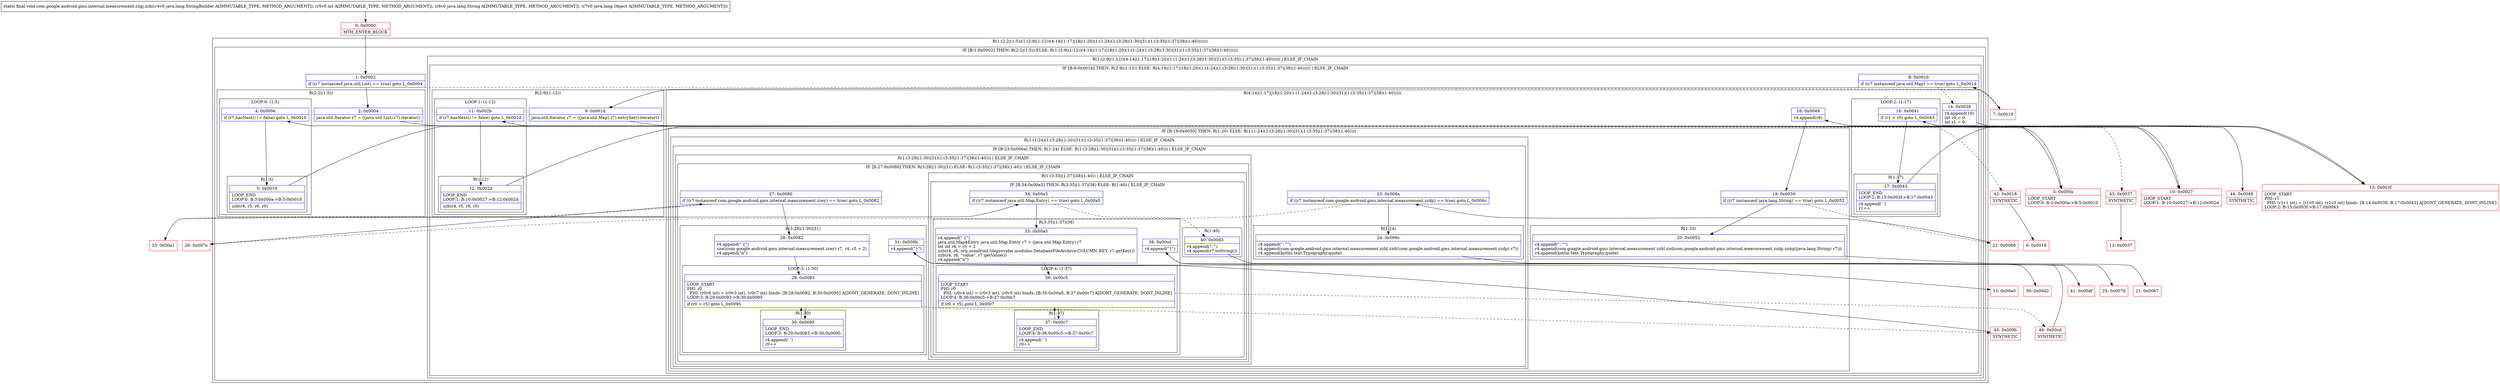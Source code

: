 digraph "CFG forcom.google.android.gms.internal.measurement.zzgj.zzb(Ljava\/lang\/StringBuilder;ILjava\/lang\/String;Ljava\/lang\/Object;)V" {
subgraph cluster_Region_1127879977 {
label = "R(1:(2:2|(1:5))(1:(2:9|(1:12))(4:14|(1:17)|18|(1:20)(1:(1:24)(1:(3:28|(1:30)|31)(1:(3:35|(1:37)|38)(1:40)))))))";
node [shape=record,color=blue];
subgraph cluster_IfRegion_1154463952 {
label = "IF [B:1:0x0002] THEN: R(2:2|(1:5)) ELSE: R(1:(2:9|(1:12))(4:14|(1:17)|18|(1:20)(1:(1:24)(1:(3:28|(1:30)|31)(1:(3:35|(1:37)|38)(1:40))))))";
node [shape=record,color=blue];
Node_1 [shape=record,label="{1\:\ 0x0002|if ((r7 instanceof java.util.List) == true) goto L_0x0004\l}"];
subgraph cluster_Region_1842065155 {
label = "R(2:2|(1:5))";
node [shape=record,color=blue];
Node_2 [shape=record,label="{2\:\ 0x0004|java.util.Iterator r7 = ((java.util.List) r7).iterator()\l}"];
subgraph cluster_LoopRegion_862927960 {
label = "LOOP:0: (1:5)";
node [shape=record,color=blue];
Node_4 [shape=record,label="{4\:\ 0x000e|if (r7.hasNext() != false) goto L_0x0010\l}"];
subgraph cluster_Region_544203841 {
label = "R(1:5)";
node [shape=record,color=blue];
Node_5 [shape=record,label="{5\:\ 0x0010|LOOP_END\lLOOP:0: B:3:0x000a\-\>B:5:0x0010\l|zzb(r4, r5, r6, r0)\l}"];
}
}
}
subgraph cluster_Region_425709988 {
label = "R(1:(2:9|(1:12))(4:14|(1:17)|18|(1:20)(1:(1:24)(1:(3:28|(1:30)|31)(1:(3:35|(1:37)|38)(1:40)))))) | ELSE_IF_CHAIN\l";
node [shape=record,color=blue];
subgraph cluster_IfRegion_702338619 {
label = "IF [B:8:0x001b] THEN: R(2:9|(1:12)) ELSE: R(4:14|(1:17)|18|(1:20)(1:(1:24)(1:(3:28|(1:30)|31)(1:(3:35|(1:37)|38)(1:40))))) | ELSE_IF_CHAIN\l";
node [shape=record,color=blue];
Node_8 [shape=record,label="{8\:\ 0x001b|if ((r7 instanceof java.util.Map) == true) goto L_0x001d\l}"];
subgraph cluster_Region_1671144100 {
label = "R(2:9|(1:12))";
node [shape=record,color=blue];
Node_9 [shape=record,label="{9\:\ 0x001d|java.util.Iterator r7 = ((java.util.Map) r7).entrySet().iterator()\l}"];
subgraph cluster_LoopRegion_1015619450 {
label = "LOOP:1: (1:12)";
node [shape=record,color=blue];
Node_11 [shape=record,label="{11\:\ 0x002b|if (r7.hasNext() != false) goto L_0x002d\l}"];
subgraph cluster_Region_1539058622 {
label = "R(1:12)";
node [shape=record,color=blue];
Node_12 [shape=record,label="{12\:\ 0x002d|LOOP_END\lLOOP:1: B:10:0x0027\-\>B:12:0x002d\l|zzb(r4, r5, r6, r0)\l}"];
}
}
}
subgraph cluster_Region_518536033 {
label = "R(4:14|(1:17)|18|(1:20)(1:(1:24)(1:(3:28|(1:30)|31)(1:(3:35|(1:37)|38)(1:40)))))";
node [shape=record,color=blue];
Node_14 [shape=record,label="{14\:\ 0x0038|r4.append(10)\lint r0 = 0\lint r1 = 0\l}"];
subgraph cluster_LoopRegion_2045181622 {
label = "LOOP:2: (1:17)";
node [shape=record,color=blue];
Node_16 [shape=record,label="{16\:\ 0x0041|if (r1 \< r5) goto L_0x0043\l}"];
subgraph cluster_Region_1742523872 {
label = "R(1:17)";
node [shape=record,color=blue];
Node_17 [shape=record,label="{17\:\ 0x0043|LOOP_END\lLOOP:2: B:15:0x003f\-\>B:17:0x0043\l|r4.append(' ')\lr1++\l}"];
}
}
Node_18 [shape=record,label="{18\:\ 0x0049|r4.append(r6)\l}"];
subgraph cluster_IfRegion_337527804 {
label = "IF [B:19:0x0050] THEN: R(1:20) ELSE: R(1:(1:24)(1:(3:28|(1:30)|31)(1:(3:35|(1:37)|38)(1:40))))";
node [shape=record,color=blue];
Node_19 [shape=record,label="{19\:\ 0x0050|if ((r7 instanceof java.lang.String) == true) goto L_0x0052\l}"];
subgraph cluster_Region_716070233 {
label = "R(1:20)";
node [shape=record,color=blue];
Node_20 [shape=record,label="{20\:\ 0x0052|r4.append(\": \"\")\lr4.append(com.google.android.gms.internal.measurement.zzhl.zzd(com.google.android.gms.internal.measurement.zzdp.zzdq((java.lang.String) r7)))\lr4.append(kotlin.text.Typography.quote)\l}"];
}
subgraph cluster_Region_1579742649 {
label = "R(1:(1:24)(1:(3:28|(1:30)|31)(1:(3:35|(1:37)|38)(1:40)))) | ELSE_IF_CHAIN\l";
node [shape=record,color=blue];
subgraph cluster_IfRegion_1685308441 {
label = "IF [B:23:0x006a] THEN: R(1:24) ELSE: R(1:(3:28|(1:30)|31)(1:(3:35|(1:37)|38)(1:40))) | ELSE_IF_CHAIN\l";
node [shape=record,color=blue];
Node_23 [shape=record,label="{23\:\ 0x006a|if ((r7 instanceof com.google.android.gms.internal.measurement.zzdp) == true) goto L_0x006c\l}"];
subgraph cluster_Region_34896584 {
label = "R(1:24)";
node [shape=record,color=blue];
Node_24 [shape=record,label="{24\:\ 0x006c|r4.append(\": \"\")\lr4.append(com.google.android.gms.internal.measurement.zzhl.zzd((com.google.android.gms.internal.measurement.zzdp) r7))\lr4.append(kotlin.text.Typography.quote)\l}"];
}
subgraph cluster_Region_1518910278 {
label = "R(1:(3:28|(1:30)|31)(1:(3:35|(1:37)|38)(1:40))) | ELSE_IF_CHAIN\l";
node [shape=record,color=blue];
subgraph cluster_IfRegion_1125386387 {
label = "IF [B:27:0x0080] THEN: R(3:28|(1:30)|31) ELSE: R(1:(3:35|(1:37)|38)(1:40)) | ELSE_IF_CHAIN\l";
node [shape=record,color=blue];
Node_27 [shape=record,label="{27\:\ 0x0080|if ((r7 instanceof com.google.android.gms.internal.measurement.zzey) == true) goto L_0x0082\l}"];
subgraph cluster_Region_960323556 {
label = "R(3:28|(1:30)|31)";
node [shape=record,color=blue];
Node_28 [shape=record,label="{28\:\ 0x0082|r4.append(\" \{\")\lzza((com.google.android.gms.internal.measurement.zzey) r7, r4, r5 + 2)\lr4.append(\"n\")\l}"];
subgraph cluster_LoopRegion_1623122766 {
label = "LOOP:3: (1:30)";
node [shape=record,color=blue];
Node_29 [shape=record,label="{29\:\ 0x0093|LOOP_START\lPHI: r0 \l  PHI: (r0v6 int) = (r0v3 int), (r0v7 int) binds: [B:28:0x0082, B:30:0x0095] A[DONT_GENERATE, DONT_INLINE]\lLOOP:3: B:29:0x0093\-\>B:30:0x0095\l|if (r0 \< r5) goto L_0x0095\l}"];
subgraph cluster_Region_652679266 {
label = "R(1:30)";
node [shape=record,color=blue];
Node_30 [shape=record,label="{30\:\ 0x0095|LOOP_END\lLOOP:3: B:29:0x0093\-\>B:30:0x0095\l|r4.append(' ')\lr0++\l}"];
}
}
Node_31 [shape=record,label="{31\:\ 0x009b|r4.append(\"\}\")\l}"];
}
subgraph cluster_Region_417243185 {
label = "R(1:(3:35|(1:37)|38)(1:40)) | ELSE_IF_CHAIN\l";
node [shape=record,color=blue];
subgraph cluster_IfRegion_127105767 {
label = "IF [B:34:0x00a3] THEN: R(3:35|(1:37)|38) ELSE: R(1:40) | ELSE_IF_CHAIN\l";
node [shape=record,color=blue];
Node_34 [shape=record,label="{34\:\ 0x00a3|if ((r7 instanceof java.util.Map.Entry) == true) goto L_0x00a5\l}"];
subgraph cluster_Region_1333915689 {
label = "R(3:35|(1:37)|38)";
node [shape=record,color=blue];
Node_35 [shape=record,label="{35\:\ 0x00a5|r4.append(\" \{\")\ljava.util.Map$Entry java.util.Map.Entry r7 = (java.util.Map.Entry) r7\lint int r6 = r5 + 2\lzzb(r4, r6, org.osmdroid.tileprovider.modules.DatabaseFileArchive.COLUMN_KEY, r7.getKey())\lzzb(r4, r6, \"value\", r7.getValue())\lr4.append(\"n\")\l}"];
subgraph cluster_LoopRegion_1070785766 {
label = "LOOP:4: (1:37)";
node [shape=record,color=blue];
Node_36 [shape=record,label="{36\:\ 0x00c5|LOOP_START\lPHI: r0 \l  PHI: (r0v4 int) = (r0v3 int), (r0v5 int) binds: [B:35:0x00a5, B:37:0x00c7] A[DONT_GENERATE, DONT_INLINE]\lLOOP:4: B:36:0x00c5\-\>B:37:0x00c7\l|if (r0 \< r5) goto L_0x00c7\l}"];
subgraph cluster_Region_411052095 {
label = "R(1:37)";
node [shape=record,color=blue];
Node_37 [shape=record,label="{37\:\ 0x00c7|LOOP_END\lLOOP:4: B:36:0x00c5\-\>B:37:0x00c7\l|r4.append(' ')\lr0++\l}"];
}
}
Node_38 [shape=record,label="{38\:\ 0x00cd|r4.append(\"\}\")\l}"];
}
subgraph cluster_Region_1679866390 {
label = "R(1:40)";
node [shape=record,color=blue];
Node_40 [shape=record,label="{40\:\ 0x00d3|r4.append(\": \")\lr4.append(r7.toString())\l}"];
}
}
}
}
}
}
}
}
}
}
}
}
}
Node_0 [shape=record,color=red,label="{0\:\ 0x0000|MTH_ENTER_BLOCK\l}"];
Node_3 [shape=record,color=red,label="{3\:\ 0x000a|LOOP_START\lLOOP:0: B:3:0x000a\-\>B:5:0x0010\l}"];
Node_6 [shape=record,color=red,label="{6\:\ 0x0018}"];
Node_7 [shape=record,color=red,label="{7\:\ 0x0019}"];
Node_10 [shape=record,color=red,label="{10\:\ 0x0027|LOOP_START\lLOOP:1: B:10:0x0027\-\>B:12:0x002d\l}"];
Node_13 [shape=record,color=red,label="{13\:\ 0x0037}"];
Node_15 [shape=record,color=red,label="{15\:\ 0x003f|LOOP_START\lPHI: r1 \l  PHI: (r1v1 int) = (r1v0 int), (r1v5 int) binds: [B:14:0x0038, B:17:0x0043] A[DONT_GENERATE, DONT_INLINE]\lLOOP:2: B:15:0x003f\-\>B:17:0x0043\l}"];
Node_21 [shape=record,color=red,label="{21\:\ 0x0067}"];
Node_22 [shape=record,color=red,label="{22\:\ 0x0068}"];
Node_25 [shape=record,color=red,label="{25\:\ 0x007d}"];
Node_26 [shape=record,color=red,label="{26\:\ 0x007e}"];
Node_32 [shape=record,color=red,label="{32\:\ 0x00a0}"];
Node_33 [shape=record,color=red,label="{33\:\ 0x00a1}"];
Node_39 [shape=record,color=red,label="{39\:\ 0x00d2}"];
Node_41 [shape=record,color=red,label="{41\:\ 0x00df}"];
Node_42 [shape=record,color=red,label="{42\:\ 0x0018|SYNTHETIC\l}"];
Node_43 [shape=record,color=red,label="{43\:\ 0x0037|SYNTHETIC\l}"];
Node_44 [shape=record,color=red,label="{44\:\ 0x0049|SYNTHETIC\l}"];
Node_45 [shape=record,color=red,label="{45\:\ 0x009b|SYNTHETIC\l}"];
Node_46 [shape=record,color=red,label="{46\:\ 0x00cd|SYNTHETIC\l}"];
MethodNode[shape=record,label="{static final void com.google.android.gms.internal.measurement.zzgj.zzb((r4v0 java.lang.StringBuilder A[IMMUTABLE_TYPE, METHOD_ARGUMENT]), (r5v0 int A[IMMUTABLE_TYPE, METHOD_ARGUMENT]), (r6v0 java.lang.String A[IMMUTABLE_TYPE, METHOD_ARGUMENT]), (r7v0 java.lang.Object A[IMMUTABLE_TYPE, METHOD_ARGUMENT])) }"];
MethodNode -> Node_0;
Node_1 -> Node_2;
Node_1 -> Node_7[style=dashed];
Node_2 -> Node_3;
Node_4 -> Node_5;
Node_4 -> Node_42[style=dashed];
Node_5 -> Node_3;
Node_8 -> Node_9;
Node_8 -> Node_14[style=dashed];
Node_9 -> Node_10;
Node_11 -> Node_12;
Node_11 -> Node_43[style=dashed];
Node_12 -> Node_10;
Node_14 -> Node_15;
Node_16 -> Node_17;
Node_16 -> Node_44[style=dashed];
Node_17 -> Node_15;
Node_18 -> Node_19;
Node_19 -> Node_20;
Node_19 -> Node_22[style=dashed];
Node_20 -> Node_21;
Node_23 -> Node_24;
Node_23 -> Node_26[style=dashed];
Node_24 -> Node_25;
Node_27 -> Node_28;
Node_27 -> Node_33[style=dashed];
Node_28 -> Node_29;
Node_29 -> Node_30;
Node_29 -> Node_45[style=dashed];
Node_30 -> Node_29;
Node_31 -> Node_32;
Node_34 -> Node_35;
Node_34 -> Node_40[style=dashed];
Node_35 -> Node_36;
Node_36 -> Node_37;
Node_36 -> Node_46[style=dashed];
Node_37 -> Node_36;
Node_38 -> Node_39;
Node_40 -> Node_41;
Node_0 -> Node_1;
Node_3 -> Node_4;
Node_7 -> Node_8;
Node_10 -> Node_11;
Node_15 -> Node_16;
Node_22 -> Node_23;
Node_26 -> Node_27;
Node_33 -> Node_34;
Node_42 -> Node_6;
Node_43 -> Node_13;
Node_44 -> Node_18;
Node_45 -> Node_31;
Node_46 -> Node_38;
}

